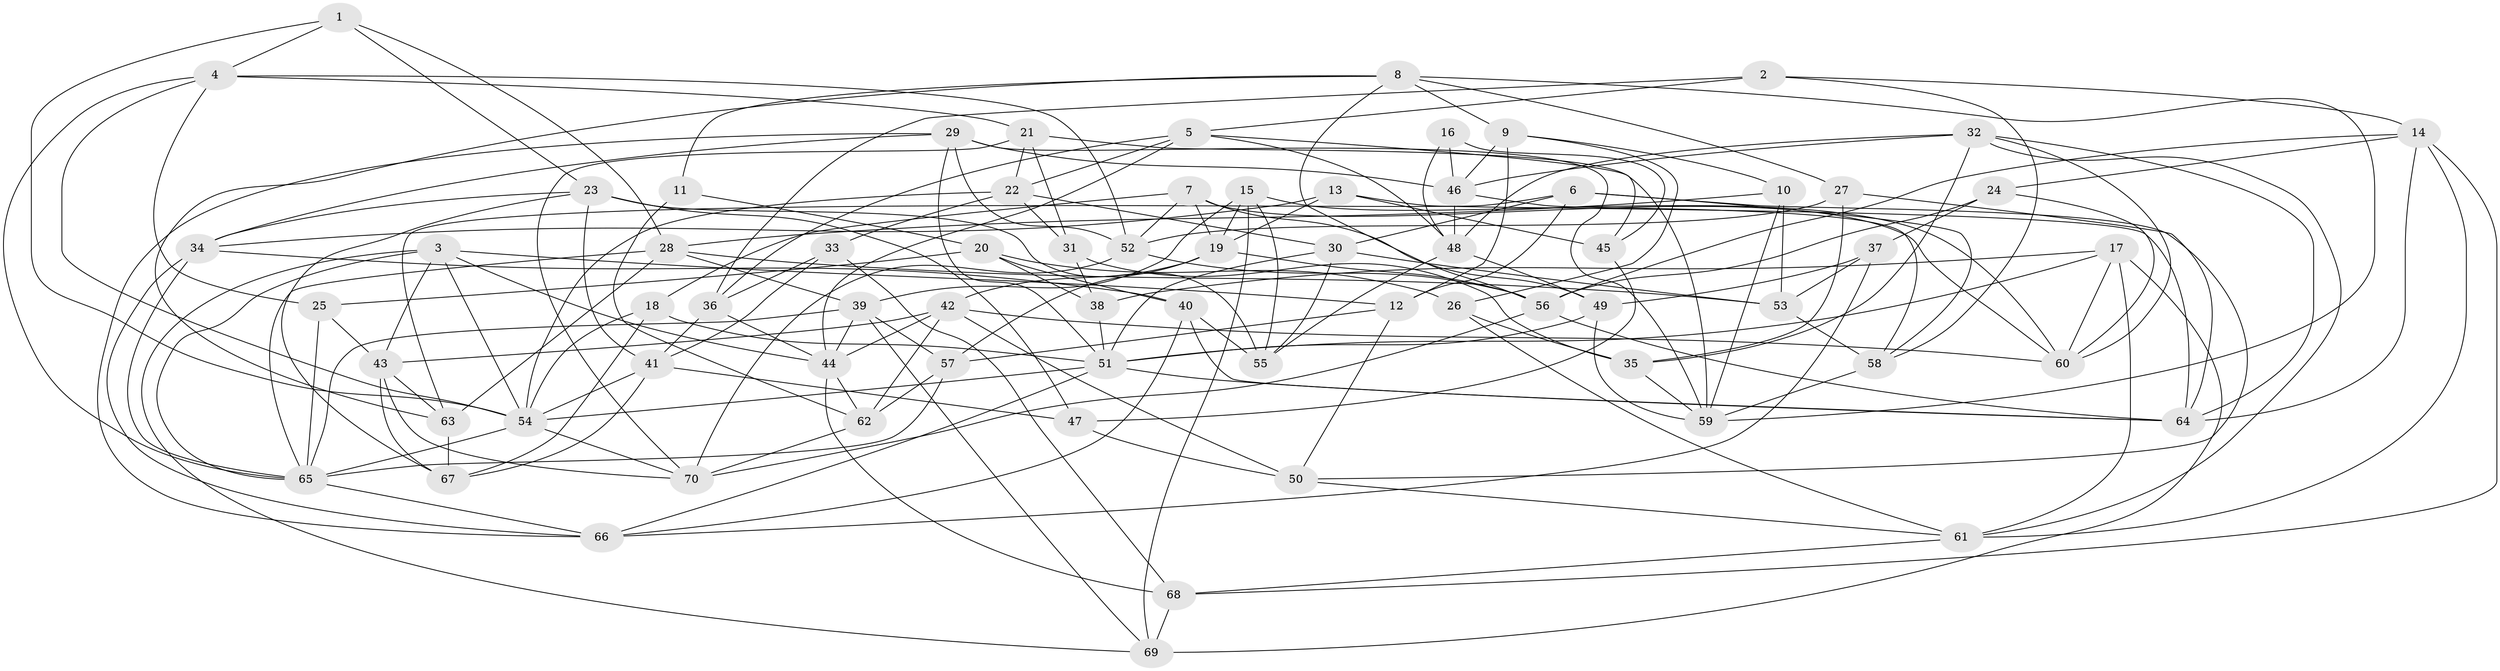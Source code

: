 // original degree distribution, {4: 1.0}
// Generated by graph-tools (version 1.1) at 2025/03/03/09/25 03:03:01]
// undirected, 70 vertices, 187 edges
graph export_dot {
graph [start="1"]
  node [color=gray90,style=filled];
  1;
  2;
  3;
  4;
  5;
  6;
  7;
  8;
  9;
  10;
  11;
  12;
  13;
  14;
  15;
  16;
  17;
  18;
  19;
  20;
  21;
  22;
  23;
  24;
  25;
  26;
  27;
  28;
  29;
  30;
  31;
  32;
  33;
  34;
  35;
  36;
  37;
  38;
  39;
  40;
  41;
  42;
  43;
  44;
  45;
  46;
  47;
  48;
  49;
  50;
  51;
  52;
  53;
  54;
  55;
  56;
  57;
  58;
  59;
  60;
  61;
  62;
  63;
  64;
  65;
  66;
  67;
  68;
  69;
  70;
  1 -- 4 [weight=1.0];
  1 -- 23 [weight=1.0];
  1 -- 28 [weight=1.0];
  1 -- 54 [weight=1.0];
  2 -- 5 [weight=1.0];
  2 -- 14 [weight=1.0];
  2 -- 36 [weight=1.0];
  2 -- 58 [weight=1.0];
  3 -- 12 [weight=1.0];
  3 -- 43 [weight=1.0];
  3 -- 44 [weight=1.0];
  3 -- 54 [weight=1.0];
  3 -- 65 [weight=1.0];
  3 -- 69 [weight=1.0];
  4 -- 21 [weight=1.0];
  4 -- 25 [weight=1.0];
  4 -- 52 [weight=1.0];
  4 -- 54 [weight=1.0];
  4 -- 65 [weight=1.0];
  5 -- 22 [weight=1.0];
  5 -- 36 [weight=1.0];
  5 -- 44 [weight=1.0];
  5 -- 45 [weight=1.0];
  5 -- 48 [weight=1.0];
  6 -- 12 [weight=1.0];
  6 -- 30 [weight=2.0];
  6 -- 50 [weight=1.0];
  6 -- 58 [weight=1.0];
  6 -- 63 [weight=1.0];
  7 -- 18 [weight=1.0];
  7 -- 19 [weight=1.0];
  7 -- 49 [weight=2.0];
  7 -- 52 [weight=1.0];
  7 -- 60 [weight=1.0];
  8 -- 9 [weight=1.0];
  8 -- 11 [weight=1.0];
  8 -- 27 [weight=1.0];
  8 -- 56 [weight=1.0];
  8 -- 59 [weight=1.0];
  8 -- 63 [weight=1.0];
  9 -- 10 [weight=1.0];
  9 -- 12 [weight=2.0];
  9 -- 26 [weight=1.0];
  9 -- 46 [weight=1.0];
  10 -- 28 [weight=1.0];
  10 -- 53 [weight=1.0];
  10 -- 59 [weight=1.0];
  11 -- 20 [weight=1.0];
  11 -- 62 [weight=2.0];
  12 -- 50 [weight=1.0];
  12 -- 57 [weight=1.0];
  13 -- 19 [weight=1.0];
  13 -- 34 [weight=1.0];
  13 -- 45 [weight=1.0];
  13 -- 64 [weight=1.0];
  14 -- 24 [weight=1.0];
  14 -- 56 [weight=1.0];
  14 -- 61 [weight=1.0];
  14 -- 64 [weight=1.0];
  14 -- 68 [weight=1.0];
  15 -- 19 [weight=1.0];
  15 -- 39 [weight=1.0];
  15 -- 55 [weight=2.0];
  15 -- 60 [weight=1.0];
  15 -- 69 [weight=1.0];
  16 -- 45 [weight=2.0];
  16 -- 46 [weight=1.0];
  16 -- 48 [weight=1.0];
  17 -- 38 [weight=2.0];
  17 -- 51 [weight=1.0];
  17 -- 60 [weight=1.0];
  17 -- 61 [weight=1.0];
  17 -- 69 [weight=1.0];
  18 -- 51 [weight=1.0];
  18 -- 54 [weight=1.0];
  18 -- 67 [weight=1.0];
  19 -- 42 [weight=1.0];
  19 -- 56 [weight=1.0];
  19 -- 57 [weight=1.0];
  20 -- 25 [weight=1.0];
  20 -- 26 [weight=1.0];
  20 -- 38 [weight=2.0];
  20 -- 40 [weight=1.0];
  21 -- 22 [weight=1.0];
  21 -- 31 [weight=1.0];
  21 -- 59 [weight=2.0];
  21 -- 70 [weight=1.0];
  22 -- 30 [weight=1.0];
  22 -- 31 [weight=1.0];
  22 -- 33 [weight=1.0];
  22 -- 54 [weight=1.0];
  23 -- 34 [weight=1.0];
  23 -- 41 [weight=1.0];
  23 -- 47 [weight=1.0];
  23 -- 55 [weight=1.0];
  23 -- 67 [weight=1.0];
  24 -- 37 [weight=2.0];
  24 -- 56 [weight=2.0];
  24 -- 60 [weight=1.0];
  25 -- 43 [weight=1.0];
  25 -- 65 [weight=1.0];
  26 -- 35 [weight=1.0];
  26 -- 61 [weight=1.0];
  27 -- 35 [weight=1.0];
  27 -- 52 [weight=1.0];
  27 -- 64 [weight=1.0];
  28 -- 39 [weight=1.0];
  28 -- 53 [weight=1.0];
  28 -- 63 [weight=1.0];
  28 -- 65 [weight=1.0];
  29 -- 34 [weight=1.0];
  29 -- 46 [weight=1.0];
  29 -- 51 [weight=1.0];
  29 -- 52 [weight=1.0];
  29 -- 59 [weight=1.0];
  29 -- 66 [weight=1.0];
  30 -- 51 [weight=1.0];
  30 -- 53 [weight=1.0];
  30 -- 55 [weight=1.0];
  31 -- 35 [weight=1.0];
  31 -- 38 [weight=1.0];
  32 -- 35 [weight=1.0];
  32 -- 46 [weight=1.0];
  32 -- 48 [weight=1.0];
  32 -- 60 [weight=1.0];
  32 -- 61 [weight=1.0];
  32 -- 64 [weight=1.0];
  33 -- 36 [weight=1.0];
  33 -- 41 [weight=1.0];
  33 -- 68 [weight=1.0];
  34 -- 40 [weight=1.0];
  34 -- 65 [weight=1.0];
  34 -- 66 [weight=1.0];
  35 -- 59 [weight=2.0];
  36 -- 41 [weight=1.0];
  36 -- 44 [weight=2.0];
  37 -- 49 [weight=1.0];
  37 -- 53 [weight=2.0];
  37 -- 66 [weight=1.0];
  38 -- 51 [weight=1.0];
  39 -- 44 [weight=1.0];
  39 -- 57 [weight=1.0];
  39 -- 65 [weight=1.0];
  39 -- 69 [weight=1.0];
  40 -- 55 [weight=1.0];
  40 -- 64 [weight=2.0];
  40 -- 66 [weight=1.0];
  41 -- 47 [weight=1.0];
  41 -- 54 [weight=1.0];
  41 -- 67 [weight=1.0];
  42 -- 43 [weight=1.0];
  42 -- 44 [weight=1.0];
  42 -- 50 [weight=1.0];
  42 -- 60 [weight=1.0];
  42 -- 62 [weight=1.0];
  43 -- 63 [weight=1.0];
  43 -- 67 [weight=1.0];
  43 -- 70 [weight=1.0];
  44 -- 62 [weight=1.0];
  44 -- 68 [weight=1.0];
  45 -- 47 [weight=2.0];
  46 -- 48 [weight=1.0];
  46 -- 58 [weight=1.0];
  47 -- 50 [weight=2.0];
  48 -- 49 [weight=1.0];
  48 -- 55 [weight=1.0];
  49 -- 51 [weight=1.0];
  49 -- 59 [weight=1.0];
  50 -- 61 [weight=1.0];
  51 -- 54 [weight=2.0];
  51 -- 64 [weight=1.0];
  51 -- 66 [weight=1.0];
  52 -- 56 [weight=1.0];
  52 -- 70 [weight=1.0];
  53 -- 58 [weight=1.0];
  54 -- 65 [weight=1.0];
  54 -- 70 [weight=1.0];
  56 -- 64 [weight=1.0];
  56 -- 70 [weight=1.0];
  57 -- 62 [weight=1.0];
  57 -- 65 [weight=2.0];
  58 -- 59 [weight=2.0];
  61 -- 68 [weight=1.0];
  62 -- 70 [weight=1.0];
  63 -- 67 [weight=2.0];
  65 -- 66 [weight=1.0];
  68 -- 69 [weight=2.0];
}
